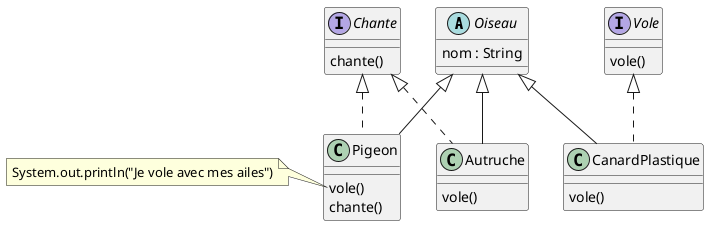 @startuml
'https://plantuml.com/class-diagram


abstract class Oiseau {
    nom : String
}

interface Vole {
    vole()
}

interface Chante {
    chante()
}


class Pigeon {
    vole()
    chante()
}





class Autruche {
    vole()
}

class CanardPlastique {
    vole()
}
Oiseau <|-- Pigeon
Oiseau <|-- Autruche
Oiseau <|-- CanardPlastique

Chante <|.. Pigeon
Chante <|.. Autruche
Vole <|.. CanardPlastique


note left of Pigeon::vole
    System.out.println("Je vole avec mes ailes")
end note



@enduml